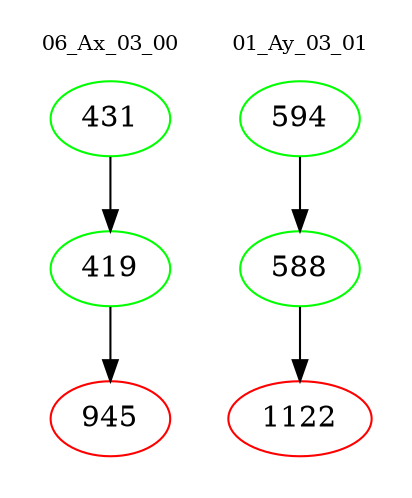 digraph{
subgraph cluster_0 {
color = white
label = "06_Ax_03_00";
fontsize=10;
T0_431 [label="431", color="green"]
T0_431 -> T0_419 [color="black"]
T0_419 [label="419", color="green"]
T0_419 -> T0_945 [color="black"]
T0_945 [label="945", color="red"]
}
subgraph cluster_1 {
color = white
label = "01_Ay_03_01";
fontsize=10;
T1_594 [label="594", color="green"]
T1_594 -> T1_588 [color="black"]
T1_588 [label="588", color="green"]
T1_588 -> T1_1122 [color="black"]
T1_1122 [label="1122", color="red"]
}
}
